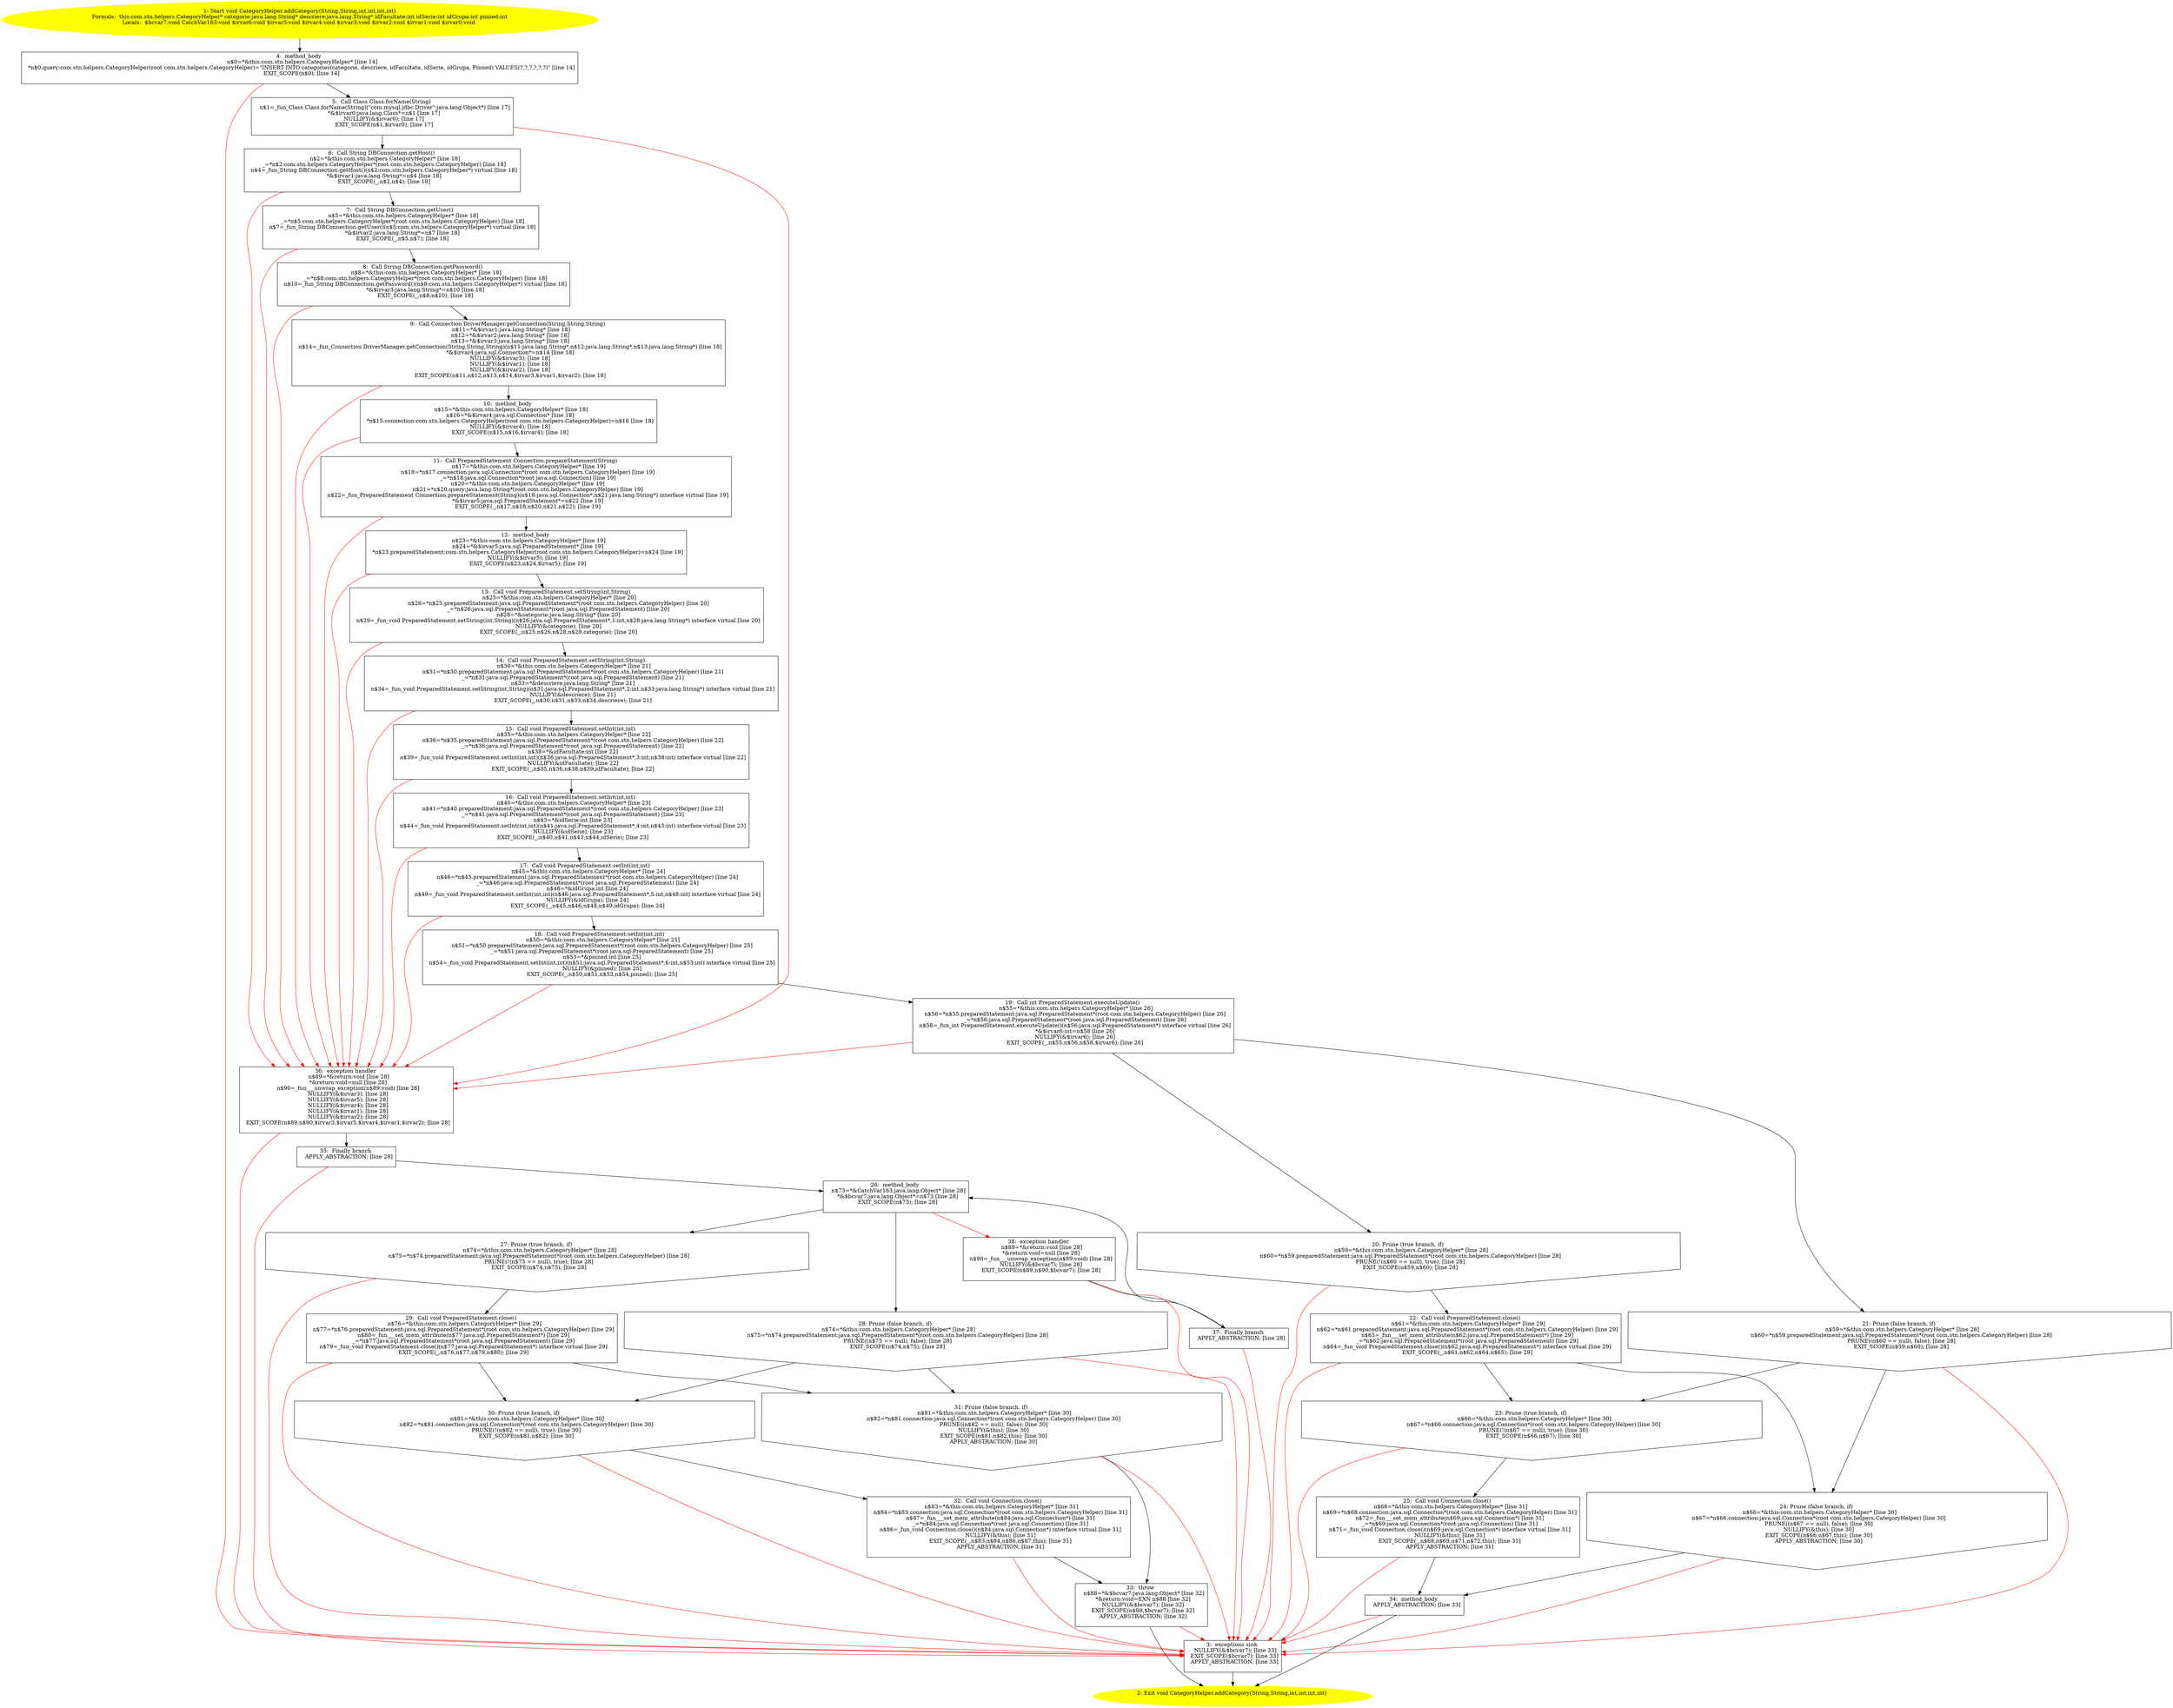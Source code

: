 /* @generated */
digraph cfg {
"com.stn.helpers.CategoryHelper.addCategory(java.lang.String,java.lang.String,int,int,int,int):void.27a3ed98c6b67af3da3b72b3da9e9897_1" [label="1: Start void CategoryHelper.addCategory(String,String,int,int,int,int)\nFormals:  this:com.stn.helpers.CategoryHelper* categorie:java.lang.String* descriere:java.lang.String* idFacultate:int idSerie:int idGrupa:int pinned:int\nLocals:  $bcvar7:void CatchVar163:void $irvar6:void $irvar5:void $irvar4:void $irvar3:void $irvar2:void $irvar1:void $irvar0:void \n  " color=yellow style=filled]
	

	 "com.stn.helpers.CategoryHelper.addCategory(java.lang.String,java.lang.String,int,int,int,int):void.27a3ed98c6b67af3da3b72b3da9e9897_1" -> "com.stn.helpers.CategoryHelper.addCategory(java.lang.String,java.lang.String,int,int,int,int):void.27a3ed98c6b67af3da3b72b3da9e9897_4" ;
"com.stn.helpers.CategoryHelper.addCategory(java.lang.String,java.lang.String,int,int,int,int):void.27a3ed98c6b67af3da3b72b3da9e9897_2" [label="2: Exit void CategoryHelper.addCategory(String,String,int,int,int,int) \n  " color=yellow style=filled]
	

"com.stn.helpers.CategoryHelper.addCategory(java.lang.String,java.lang.String,int,int,int,int):void.27a3ed98c6b67af3da3b72b3da9e9897_3" [label="3:  exceptions sink \n   NULLIFY(&$bcvar7); [line 33]\n  EXIT_SCOPE($bcvar7); [line 33]\n  APPLY_ABSTRACTION; [line 33]\n " shape="box"]
	

	 "com.stn.helpers.CategoryHelper.addCategory(java.lang.String,java.lang.String,int,int,int,int):void.27a3ed98c6b67af3da3b72b3da9e9897_3" -> "com.stn.helpers.CategoryHelper.addCategory(java.lang.String,java.lang.String,int,int,int,int):void.27a3ed98c6b67af3da3b72b3da9e9897_2" ;
"com.stn.helpers.CategoryHelper.addCategory(java.lang.String,java.lang.String,int,int,int,int):void.27a3ed98c6b67af3da3b72b3da9e9897_4" [label="4:  method_body \n   n$0=*&this:com.stn.helpers.CategoryHelper* [line 14]\n  *n$0.query:com.stn.helpers.CategoryHelper(root com.stn.helpers.CategoryHelper)=\"INSERT INTO categories(categorie, descriere, idFacultate, idSerie, idGrupa, Pinned) VALUES(?,?,?,?,?,?)\" [line 14]\n  EXIT_SCOPE(n$0); [line 14]\n " shape="box"]
	

	 "com.stn.helpers.CategoryHelper.addCategory(java.lang.String,java.lang.String,int,int,int,int):void.27a3ed98c6b67af3da3b72b3da9e9897_4" -> "com.stn.helpers.CategoryHelper.addCategory(java.lang.String,java.lang.String,int,int,int,int):void.27a3ed98c6b67af3da3b72b3da9e9897_5" ;
	 "com.stn.helpers.CategoryHelper.addCategory(java.lang.String,java.lang.String,int,int,int,int):void.27a3ed98c6b67af3da3b72b3da9e9897_4" -> "com.stn.helpers.CategoryHelper.addCategory(java.lang.String,java.lang.String,int,int,int,int):void.27a3ed98c6b67af3da3b72b3da9e9897_3" [color="red" ];
"com.stn.helpers.CategoryHelper.addCategory(java.lang.String,java.lang.String,int,int,int,int):void.27a3ed98c6b67af3da3b72b3da9e9897_5" [label="5:  Call Class Class.forName(String) \n   n$1=_fun_Class Class.forName(String)(\"com.mysql.jdbc.Driver\":java.lang.Object*) [line 17]\n  *&$irvar0:java.lang.Class*=n$1 [line 17]\n  NULLIFY(&$irvar0); [line 17]\n  EXIT_SCOPE(n$1,$irvar0); [line 17]\n " shape="box"]
	

	 "com.stn.helpers.CategoryHelper.addCategory(java.lang.String,java.lang.String,int,int,int,int):void.27a3ed98c6b67af3da3b72b3da9e9897_5" -> "com.stn.helpers.CategoryHelper.addCategory(java.lang.String,java.lang.String,int,int,int,int):void.27a3ed98c6b67af3da3b72b3da9e9897_6" ;
	 "com.stn.helpers.CategoryHelper.addCategory(java.lang.String,java.lang.String,int,int,int,int):void.27a3ed98c6b67af3da3b72b3da9e9897_5" -> "com.stn.helpers.CategoryHelper.addCategory(java.lang.String,java.lang.String,int,int,int,int):void.27a3ed98c6b67af3da3b72b3da9e9897_36" [color="red" ];
"com.stn.helpers.CategoryHelper.addCategory(java.lang.String,java.lang.String,int,int,int,int):void.27a3ed98c6b67af3da3b72b3da9e9897_6" [label="6:  Call String DBConnection.getHost() \n   n$2=*&this:com.stn.helpers.CategoryHelper* [line 18]\n  _=*n$2:com.stn.helpers.CategoryHelper*(root com.stn.helpers.CategoryHelper) [line 18]\n  n$4=_fun_String DBConnection.getHost()(n$2:com.stn.helpers.CategoryHelper*) virtual [line 18]\n  *&$irvar1:java.lang.String*=n$4 [line 18]\n  EXIT_SCOPE(_,n$2,n$4); [line 18]\n " shape="box"]
	

	 "com.stn.helpers.CategoryHelper.addCategory(java.lang.String,java.lang.String,int,int,int,int):void.27a3ed98c6b67af3da3b72b3da9e9897_6" -> "com.stn.helpers.CategoryHelper.addCategory(java.lang.String,java.lang.String,int,int,int,int):void.27a3ed98c6b67af3da3b72b3da9e9897_7" ;
	 "com.stn.helpers.CategoryHelper.addCategory(java.lang.String,java.lang.String,int,int,int,int):void.27a3ed98c6b67af3da3b72b3da9e9897_6" -> "com.stn.helpers.CategoryHelper.addCategory(java.lang.String,java.lang.String,int,int,int,int):void.27a3ed98c6b67af3da3b72b3da9e9897_36" [color="red" ];
"com.stn.helpers.CategoryHelper.addCategory(java.lang.String,java.lang.String,int,int,int,int):void.27a3ed98c6b67af3da3b72b3da9e9897_7" [label="7:  Call String DBConnection.getUser() \n   n$5=*&this:com.stn.helpers.CategoryHelper* [line 18]\n  _=*n$5:com.stn.helpers.CategoryHelper*(root com.stn.helpers.CategoryHelper) [line 18]\n  n$7=_fun_String DBConnection.getUser()(n$5:com.stn.helpers.CategoryHelper*) virtual [line 18]\n  *&$irvar2:java.lang.String*=n$7 [line 18]\n  EXIT_SCOPE(_,n$5,n$7); [line 18]\n " shape="box"]
	

	 "com.stn.helpers.CategoryHelper.addCategory(java.lang.String,java.lang.String,int,int,int,int):void.27a3ed98c6b67af3da3b72b3da9e9897_7" -> "com.stn.helpers.CategoryHelper.addCategory(java.lang.String,java.lang.String,int,int,int,int):void.27a3ed98c6b67af3da3b72b3da9e9897_8" ;
	 "com.stn.helpers.CategoryHelper.addCategory(java.lang.String,java.lang.String,int,int,int,int):void.27a3ed98c6b67af3da3b72b3da9e9897_7" -> "com.stn.helpers.CategoryHelper.addCategory(java.lang.String,java.lang.String,int,int,int,int):void.27a3ed98c6b67af3da3b72b3da9e9897_36" [color="red" ];
"com.stn.helpers.CategoryHelper.addCategory(java.lang.String,java.lang.String,int,int,int,int):void.27a3ed98c6b67af3da3b72b3da9e9897_8" [label="8:  Call String DBConnection.getPassword() \n   n$8=*&this:com.stn.helpers.CategoryHelper* [line 18]\n  _=*n$8:com.stn.helpers.CategoryHelper*(root com.stn.helpers.CategoryHelper) [line 18]\n  n$10=_fun_String DBConnection.getPassword()(n$8:com.stn.helpers.CategoryHelper*) virtual [line 18]\n  *&$irvar3:java.lang.String*=n$10 [line 18]\n  EXIT_SCOPE(_,n$8,n$10); [line 18]\n " shape="box"]
	

	 "com.stn.helpers.CategoryHelper.addCategory(java.lang.String,java.lang.String,int,int,int,int):void.27a3ed98c6b67af3da3b72b3da9e9897_8" -> "com.stn.helpers.CategoryHelper.addCategory(java.lang.String,java.lang.String,int,int,int,int):void.27a3ed98c6b67af3da3b72b3da9e9897_9" ;
	 "com.stn.helpers.CategoryHelper.addCategory(java.lang.String,java.lang.String,int,int,int,int):void.27a3ed98c6b67af3da3b72b3da9e9897_8" -> "com.stn.helpers.CategoryHelper.addCategory(java.lang.String,java.lang.String,int,int,int,int):void.27a3ed98c6b67af3da3b72b3da9e9897_36" [color="red" ];
"com.stn.helpers.CategoryHelper.addCategory(java.lang.String,java.lang.String,int,int,int,int):void.27a3ed98c6b67af3da3b72b3da9e9897_9" [label="9:  Call Connection DriverManager.getConnection(String,String,String) \n   n$11=*&$irvar1:java.lang.String* [line 18]\n  n$12=*&$irvar2:java.lang.String* [line 18]\n  n$13=*&$irvar3:java.lang.String* [line 18]\n  n$14=_fun_Connection DriverManager.getConnection(String,String,String)(n$11:java.lang.String*,n$12:java.lang.String*,n$13:java.lang.String*) [line 18]\n  *&$irvar4:java.sql.Connection*=n$14 [line 18]\n  NULLIFY(&$irvar3); [line 18]\n  NULLIFY(&$irvar1); [line 18]\n  NULLIFY(&$irvar2); [line 18]\n  EXIT_SCOPE(n$11,n$12,n$13,n$14,$irvar3,$irvar1,$irvar2); [line 18]\n " shape="box"]
	

	 "com.stn.helpers.CategoryHelper.addCategory(java.lang.String,java.lang.String,int,int,int,int):void.27a3ed98c6b67af3da3b72b3da9e9897_9" -> "com.stn.helpers.CategoryHelper.addCategory(java.lang.String,java.lang.String,int,int,int,int):void.27a3ed98c6b67af3da3b72b3da9e9897_10" ;
	 "com.stn.helpers.CategoryHelper.addCategory(java.lang.String,java.lang.String,int,int,int,int):void.27a3ed98c6b67af3da3b72b3da9e9897_9" -> "com.stn.helpers.CategoryHelper.addCategory(java.lang.String,java.lang.String,int,int,int,int):void.27a3ed98c6b67af3da3b72b3da9e9897_36" [color="red" ];
"com.stn.helpers.CategoryHelper.addCategory(java.lang.String,java.lang.String,int,int,int,int):void.27a3ed98c6b67af3da3b72b3da9e9897_10" [label="10:  method_body \n   n$15=*&this:com.stn.helpers.CategoryHelper* [line 18]\n  n$16=*&$irvar4:java.sql.Connection* [line 18]\n  *n$15.connection:com.stn.helpers.CategoryHelper(root com.stn.helpers.CategoryHelper)=n$16 [line 18]\n  NULLIFY(&$irvar4); [line 18]\n  EXIT_SCOPE(n$15,n$16,$irvar4); [line 18]\n " shape="box"]
	

	 "com.stn.helpers.CategoryHelper.addCategory(java.lang.String,java.lang.String,int,int,int,int):void.27a3ed98c6b67af3da3b72b3da9e9897_10" -> "com.stn.helpers.CategoryHelper.addCategory(java.lang.String,java.lang.String,int,int,int,int):void.27a3ed98c6b67af3da3b72b3da9e9897_11" ;
	 "com.stn.helpers.CategoryHelper.addCategory(java.lang.String,java.lang.String,int,int,int,int):void.27a3ed98c6b67af3da3b72b3da9e9897_10" -> "com.stn.helpers.CategoryHelper.addCategory(java.lang.String,java.lang.String,int,int,int,int):void.27a3ed98c6b67af3da3b72b3da9e9897_36" [color="red" ];
"com.stn.helpers.CategoryHelper.addCategory(java.lang.String,java.lang.String,int,int,int,int):void.27a3ed98c6b67af3da3b72b3da9e9897_11" [label="11:  Call PreparedStatement Connection.prepareStatement(String) \n   n$17=*&this:com.stn.helpers.CategoryHelper* [line 19]\n  n$18=*n$17.connection:java.sql.Connection*(root com.stn.helpers.CategoryHelper) [line 19]\n  _=*n$18:java.sql.Connection*(root java.sql.Connection) [line 19]\n  n$20=*&this:com.stn.helpers.CategoryHelper* [line 19]\n  n$21=*n$20.query:java.lang.String*(root com.stn.helpers.CategoryHelper) [line 19]\n  n$22=_fun_PreparedStatement Connection.prepareStatement(String)(n$18:java.sql.Connection*,n$21:java.lang.String*) interface virtual [line 19]\n  *&$irvar5:java.sql.PreparedStatement*=n$22 [line 19]\n  EXIT_SCOPE(_,n$17,n$18,n$20,n$21,n$22); [line 19]\n " shape="box"]
	

	 "com.stn.helpers.CategoryHelper.addCategory(java.lang.String,java.lang.String,int,int,int,int):void.27a3ed98c6b67af3da3b72b3da9e9897_11" -> "com.stn.helpers.CategoryHelper.addCategory(java.lang.String,java.lang.String,int,int,int,int):void.27a3ed98c6b67af3da3b72b3da9e9897_12" ;
	 "com.stn.helpers.CategoryHelper.addCategory(java.lang.String,java.lang.String,int,int,int,int):void.27a3ed98c6b67af3da3b72b3da9e9897_11" -> "com.stn.helpers.CategoryHelper.addCategory(java.lang.String,java.lang.String,int,int,int,int):void.27a3ed98c6b67af3da3b72b3da9e9897_36" [color="red" ];
"com.stn.helpers.CategoryHelper.addCategory(java.lang.String,java.lang.String,int,int,int,int):void.27a3ed98c6b67af3da3b72b3da9e9897_12" [label="12:  method_body \n   n$23=*&this:com.stn.helpers.CategoryHelper* [line 19]\n  n$24=*&$irvar5:java.sql.PreparedStatement* [line 19]\n  *n$23.preparedStatement:com.stn.helpers.CategoryHelper(root com.stn.helpers.CategoryHelper)=n$24 [line 19]\n  NULLIFY(&$irvar5); [line 19]\n  EXIT_SCOPE(n$23,n$24,$irvar5); [line 19]\n " shape="box"]
	

	 "com.stn.helpers.CategoryHelper.addCategory(java.lang.String,java.lang.String,int,int,int,int):void.27a3ed98c6b67af3da3b72b3da9e9897_12" -> "com.stn.helpers.CategoryHelper.addCategory(java.lang.String,java.lang.String,int,int,int,int):void.27a3ed98c6b67af3da3b72b3da9e9897_13" ;
	 "com.stn.helpers.CategoryHelper.addCategory(java.lang.String,java.lang.String,int,int,int,int):void.27a3ed98c6b67af3da3b72b3da9e9897_12" -> "com.stn.helpers.CategoryHelper.addCategory(java.lang.String,java.lang.String,int,int,int,int):void.27a3ed98c6b67af3da3b72b3da9e9897_36" [color="red" ];
"com.stn.helpers.CategoryHelper.addCategory(java.lang.String,java.lang.String,int,int,int,int):void.27a3ed98c6b67af3da3b72b3da9e9897_13" [label="13:  Call void PreparedStatement.setString(int,String) \n   n$25=*&this:com.stn.helpers.CategoryHelper* [line 20]\n  n$26=*n$25.preparedStatement:java.sql.PreparedStatement*(root com.stn.helpers.CategoryHelper) [line 20]\n  _=*n$26:java.sql.PreparedStatement*(root java.sql.PreparedStatement) [line 20]\n  n$28=*&categorie:java.lang.String* [line 20]\n  n$29=_fun_void PreparedStatement.setString(int,String)(n$26:java.sql.PreparedStatement*,1:int,n$28:java.lang.String*) interface virtual [line 20]\n  NULLIFY(&categorie); [line 20]\n  EXIT_SCOPE(_,n$25,n$26,n$28,n$29,categorie); [line 20]\n " shape="box"]
	

	 "com.stn.helpers.CategoryHelper.addCategory(java.lang.String,java.lang.String,int,int,int,int):void.27a3ed98c6b67af3da3b72b3da9e9897_13" -> "com.stn.helpers.CategoryHelper.addCategory(java.lang.String,java.lang.String,int,int,int,int):void.27a3ed98c6b67af3da3b72b3da9e9897_14" ;
	 "com.stn.helpers.CategoryHelper.addCategory(java.lang.String,java.lang.String,int,int,int,int):void.27a3ed98c6b67af3da3b72b3da9e9897_13" -> "com.stn.helpers.CategoryHelper.addCategory(java.lang.String,java.lang.String,int,int,int,int):void.27a3ed98c6b67af3da3b72b3da9e9897_36" [color="red" ];
"com.stn.helpers.CategoryHelper.addCategory(java.lang.String,java.lang.String,int,int,int,int):void.27a3ed98c6b67af3da3b72b3da9e9897_14" [label="14:  Call void PreparedStatement.setString(int,String) \n   n$30=*&this:com.stn.helpers.CategoryHelper* [line 21]\n  n$31=*n$30.preparedStatement:java.sql.PreparedStatement*(root com.stn.helpers.CategoryHelper) [line 21]\n  _=*n$31:java.sql.PreparedStatement*(root java.sql.PreparedStatement) [line 21]\n  n$33=*&descriere:java.lang.String* [line 21]\n  n$34=_fun_void PreparedStatement.setString(int,String)(n$31:java.sql.PreparedStatement*,2:int,n$33:java.lang.String*) interface virtual [line 21]\n  NULLIFY(&descriere); [line 21]\n  EXIT_SCOPE(_,n$30,n$31,n$33,n$34,descriere); [line 21]\n " shape="box"]
	

	 "com.stn.helpers.CategoryHelper.addCategory(java.lang.String,java.lang.String,int,int,int,int):void.27a3ed98c6b67af3da3b72b3da9e9897_14" -> "com.stn.helpers.CategoryHelper.addCategory(java.lang.String,java.lang.String,int,int,int,int):void.27a3ed98c6b67af3da3b72b3da9e9897_15" ;
	 "com.stn.helpers.CategoryHelper.addCategory(java.lang.String,java.lang.String,int,int,int,int):void.27a3ed98c6b67af3da3b72b3da9e9897_14" -> "com.stn.helpers.CategoryHelper.addCategory(java.lang.String,java.lang.String,int,int,int,int):void.27a3ed98c6b67af3da3b72b3da9e9897_36" [color="red" ];
"com.stn.helpers.CategoryHelper.addCategory(java.lang.String,java.lang.String,int,int,int,int):void.27a3ed98c6b67af3da3b72b3da9e9897_15" [label="15:  Call void PreparedStatement.setInt(int,int) \n   n$35=*&this:com.stn.helpers.CategoryHelper* [line 22]\n  n$36=*n$35.preparedStatement:java.sql.PreparedStatement*(root com.stn.helpers.CategoryHelper) [line 22]\n  _=*n$36:java.sql.PreparedStatement*(root java.sql.PreparedStatement) [line 22]\n  n$38=*&idFacultate:int [line 22]\n  n$39=_fun_void PreparedStatement.setInt(int,int)(n$36:java.sql.PreparedStatement*,3:int,n$38:int) interface virtual [line 22]\n  NULLIFY(&idFacultate); [line 22]\n  EXIT_SCOPE(_,n$35,n$36,n$38,n$39,idFacultate); [line 22]\n " shape="box"]
	

	 "com.stn.helpers.CategoryHelper.addCategory(java.lang.String,java.lang.String,int,int,int,int):void.27a3ed98c6b67af3da3b72b3da9e9897_15" -> "com.stn.helpers.CategoryHelper.addCategory(java.lang.String,java.lang.String,int,int,int,int):void.27a3ed98c6b67af3da3b72b3da9e9897_16" ;
	 "com.stn.helpers.CategoryHelper.addCategory(java.lang.String,java.lang.String,int,int,int,int):void.27a3ed98c6b67af3da3b72b3da9e9897_15" -> "com.stn.helpers.CategoryHelper.addCategory(java.lang.String,java.lang.String,int,int,int,int):void.27a3ed98c6b67af3da3b72b3da9e9897_36" [color="red" ];
"com.stn.helpers.CategoryHelper.addCategory(java.lang.String,java.lang.String,int,int,int,int):void.27a3ed98c6b67af3da3b72b3da9e9897_16" [label="16:  Call void PreparedStatement.setInt(int,int) \n   n$40=*&this:com.stn.helpers.CategoryHelper* [line 23]\n  n$41=*n$40.preparedStatement:java.sql.PreparedStatement*(root com.stn.helpers.CategoryHelper) [line 23]\n  _=*n$41:java.sql.PreparedStatement*(root java.sql.PreparedStatement) [line 23]\n  n$43=*&idSerie:int [line 23]\n  n$44=_fun_void PreparedStatement.setInt(int,int)(n$41:java.sql.PreparedStatement*,4:int,n$43:int) interface virtual [line 23]\n  NULLIFY(&idSerie); [line 23]\n  EXIT_SCOPE(_,n$40,n$41,n$43,n$44,idSerie); [line 23]\n " shape="box"]
	

	 "com.stn.helpers.CategoryHelper.addCategory(java.lang.String,java.lang.String,int,int,int,int):void.27a3ed98c6b67af3da3b72b3da9e9897_16" -> "com.stn.helpers.CategoryHelper.addCategory(java.lang.String,java.lang.String,int,int,int,int):void.27a3ed98c6b67af3da3b72b3da9e9897_17" ;
	 "com.stn.helpers.CategoryHelper.addCategory(java.lang.String,java.lang.String,int,int,int,int):void.27a3ed98c6b67af3da3b72b3da9e9897_16" -> "com.stn.helpers.CategoryHelper.addCategory(java.lang.String,java.lang.String,int,int,int,int):void.27a3ed98c6b67af3da3b72b3da9e9897_36" [color="red" ];
"com.stn.helpers.CategoryHelper.addCategory(java.lang.String,java.lang.String,int,int,int,int):void.27a3ed98c6b67af3da3b72b3da9e9897_17" [label="17:  Call void PreparedStatement.setInt(int,int) \n   n$45=*&this:com.stn.helpers.CategoryHelper* [line 24]\n  n$46=*n$45.preparedStatement:java.sql.PreparedStatement*(root com.stn.helpers.CategoryHelper) [line 24]\n  _=*n$46:java.sql.PreparedStatement*(root java.sql.PreparedStatement) [line 24]\n  n$48=*&idGrupa:int [line 24]\n  n$49=_fun_void PreparedStatement.setInt(int,int)(n$46:java.sql.PreparedStatement*,5:int,n$48:int) interface virtual [line 24]\n  NULLIFY(&idGrupa); [line 24]\n  EXIT_SCOPE(_,n$45,n$46,n$48,n$49,idGrupa); [line 24]\n " shape="box"]
	

	 "com.stn.helpers.CategoryHelper.addCategory(java.lang.String,java.lang.String,int,int,int,int):void.27a3ed98c6b67af3da3b72b3da9e9897_17" -> "com.stn.helpers.CategoryHelper.addCategory(java.lang.String,java.lang.String,int,int,int,int):void.27a3ed98c6b67af3da3b72b3da9e9897_18" ;
	 "com.stn.helpers.CategoryHelper.addCategory(java.lang.String,java.lang.String,int,int,int,int):void.27a3ed98c6b67af3da3b72b3da9e9897_17" -> "com.stn.helpers.CategoryHelper.addCategory(java.lang.String,java.lang.String,int,int,int,int):void.27a3ed98c6b67af3da3b72b3da9e9897_36" [color="red" ];
"com.stn.helpers.CategoryHelper.addCategory(java.lang.String,java.lang.String,int,int,int,int):void.27a3ed98c6b67af3da3b72b3da9e9897_18" [label="18:  Call void PreparedStatement.setInt(int,int) \n   n$50=*&this:com.stn.helpers.CategoryHelper* [line 25]\n  n$51=*n$50.preparedStatement:java.sql.PreparedStatement*(root com.stn.helpers.CategoryHelper) [line 25]\n  _=*n$51:java.sql.PreparedStatement*(root java.sql.PreparedStatement) [line 25]\n  n$53=*&pinned:int [line 25]\n  n$54=_fun_void PreparedStatement.setInt(int,int)(n$51:java.sql.PreparedStatement*,6:int,n$53:int) interface virtual [line 25]\n  NULLIFY(&pinned); [line 25]\n  EXIT_SCOPE(_,n$50,n$51,n$53,n$54,pinned); [line 25]\n " shape="box"]
	

	 "com.stn.helpers.CategoryHelper.addCategory(java.lang.String,java.lang.String,int,int,int,int):void.27a3ed98c6b67af3da3b72b3da9e9897_18" -> "com.stn.helpers.CategoryHelper.addCategory(java.lang.String,java.lang.String,int,int,int,int):void.27a3ed98c6b67af3da3b72b3da9e9897_19" ;
	 "com.stn.helpers.CategoryHelper.addCategory(java.lang.String,java.lang.String,int,int,int,int):void.27a3ed98c6b67af3da3b72b3da9e9897_18" -> "com.stn.helpers.CategoryHelper.addCategory(java.lang.String,java.lang.String,int,int,int,int):void.27a3ed98c6b67af3da3b72b3da9e9897_36" [color="red" ];
"com.stn.helpers.CategoryHelper.addCategory(java.lang.String,java.lang.String,int,int,int,int):void.27a3ed98c6b67af3da3b72b3da9e9897_19" [label="19:  Call int PreparedStatement.executeUpdate() \n   n$55=*&this:com.stn.helpers.CategoryHelper* [line 26]\n  n$56=*n$55.preparedStatement:java.sql.PreparedStatement*(root com.stn.helpers.CategoryHelper) [line 26]\n  _=*n$56:java.sql.PreparedStatement*(root java.sql.PreparedStatement) [line 26]\n  n$58=_fun_int PreparedStatement.executeUpdate()(n$56:java.sql.PreparedStatement*) interface virtual [line 26]\n  *&$irvar6:int=n$58 [line 26]\n  NULLIFY(&$irvar6); [line 26]\n  EXIT_SCOPE(_,n$55,n$56,n$58,$irvar6); [line 26]\n " shape="box"]
	

	 "com.stn.helpers.CategoryHelper.addCategory(java.lang.String,java.lang.String,int,int,int,int):void.27a3ed98c6b67af3da3b72b3da9e9897_19" -> "com.stn.helpers.CategoryHelper.addCategory(java.lang.String,java.lang.String,int,int,int,int):void.27a3ed98c6b67af3da3b72b3da9e9897_20" ;
	 "com.stn.helpers.CategoryHelper.addCategory(java.lang.String,java.lang.String,int,int,int,int):void.27a3ed98c6b67af3da3b72b3da9e9897_19" -> "com.stn.helpers.CategoryHelper.addCategory(java.lang.String,java.lang.String,int,int,int,int):void.27a3ed98c6b67af3da3b72b3da9e9897_21" ;
	 "com.stn.helpers.CategoryHelper.addCategory(java.lang.String,java.lang.String,int,int,int,int):void.27a3ed98c6b67af3da3b72b3da9e9897_19" -> "com.stn.helpers.CategoryHelper.addCategory(java.lang.String,java.lang.String,int,int,int,int):void.27a3ed98c6b67af3da3b72b3da9e9897_36" [color="red" ];
"com.stn.helpers.CategoryHelper.addCategory(java.lang.String,java.lang.String,int,int,int,int):void.27a3ed98c6b67af3da3b72b3da9e9897_20" [label="20: Prune (true branch, if) \n   n$59=*&this:com.stn.helpers.CategoryHelper* [line 28]\n  n$60=*n$59.preparedStatement:java.sql.PreparedStatement*(root com.stn.helpers.CategoryHelper) [line 28]\n  PRUNE(!(n$60 == null), true); [line 28]\n  EXIT_SCOPE(n$59,n$60); [line 28]\n " shape="invhouse"]
	

	 "com.stn.helpers.CategoryHelper.addCategory(java.lang.String,java.lang.String,int,int,int,int):void.27a3ed98c6b67af3da3b72b3da9e9897_20" -> "com.stn.helpers.CategoryHelper.addCategory(java.lang.String,java.lang.String,int,int,int,int):void.27a3ed98c6b67af3da3b72b3da9e9897_22" ;
	 "com.stn.helpers.CategoryHelper.addCategory(java.lang.String,java.lang.String,int,int,int,int):void.27a3ed98c6b67af3da3b72b3da9e9897_20" -> "com.stn.helpers.CategoryHelper.addCategory(java.lang.String,java.lang.String,int,int,int,int):void.27a3ed98c6b67af3da3b72b3da9e9897_3" [color="red" ];
"com.stn.helpers.CategoryHelper.addCategory(java.lang.String,java.lang.String,int,int,int,int):void.27a3ed98c6b67af3da3b72b3da9e9897_21" [label="21: Prune (false branch, if) \n   n$59=*&this:com.stn.helpers.CategoryHelper* [line 28]\n  n$60=*n$59.preparedStatement:java.sql.PreparedStatement*(root com.stn.helpers.CategoryHelper) [line 28]\n  PRUNE((n$60 == null), false); [line 28]\n  EXIT_SCOPE(n$59,n$60); [line 28]\n " shape="invhouse"]
	

	 "com.stn.helpers.CategoryHelper.addCategory(java.lang.String,java.lang.String,int,int,int,int):void.27a3ed98c6b67af3da3b72b3da9e9897_21" -> "com.stn.helpers.CategoryHelper.addCategory(java.lang.String,java.lang.String,int,int,int,int):void.27a3ed98c6b67af3da3b72b3da9e9897_23" ;
	 "com.stn.helpers.CategoryHelper.addCategory(java.lang.String,java.lang.String,int,int,int,int):void.27a3ed98c6b67af3da3b72b3da9e9897_21" -> "com.stn.helpers.CategoryHelper.addCategory(java.lang.String,java.lang.String,int,int,int,int):void.27a3ed98c6b67af3da3b72b3da9e9897_24" ;
	 "com.stn.helpers.CategoryHelper.addCategory(java.lang.String,java.lang.String,int,int,int,int):void.27a3ed98c6b67af3da3b72b3da9e9897_21" -> "com.stn.helpers.CategoryHelper.addCategory(java.lang.String,java.lang.String,int,int,int,int):void.27a3ed98c6b67af3da3b72b3da9e9897_3" [color="red" ];
"com.stn.helpers.CategoryHelper.addCategory(java.lang.String,java.lang.String,int,int,int,int):void.27a3ed98c6b67af3da3b72b3da9e9897_22" [label="22:  Call void PreparedStatement.close() \n   n$61=*&this:com.stn.helpers.CategoryHelper* [line 29]\n  n$62=*n$61.preparedStatement:java.sql.PreparedStatement*(root com.stn.helpers.CategoryHelper) [line 29]\n  n$65=_fun___set_mem_attribute(n$62:java.sql.PreparedStatement*) [line 29]\n  _=*n$62:java.sql.PreparedStatement*(root java.sql.PreparedStatement) [line 29]\n  n$64=_fun_void PreparedStatement.close()(n$62:java.sql.PreparedStatement*) interface virtual [line 29]\n  EXIT_SCOPE(_,n$61,n$62,n$64,n$65); [line 29]\n " shape="box"]
	

	 "com.stn.helpers.CategoryHelper.addCategory(java.lang.String,java.lang.String,int,int,int,int):void.27a3ed98c6b67af3da3b72b3da9e9897_22" -> "com.stn.helpers.CategoryHelper.addCategory(java.lang.String,java.lang.String,int,int,int,int):void.27a3ed98c6b67af3da3b72b3da9e9897_23" ;
	 "com.stn.helpers.CategoryHelper.addCategory(java.lang.String,java.lang.String,int,int,int,int):void.27a3ed98c6b67af3da3b72b3da9e9897_22" -> "com.stn.helpers.CategoryHelper.addCategory(java.lang.String,java.lang.String,int,int,int,int):void.27a3ed98c6b67af3da3b72b3da9e9897_24" ;
	 "com.stn.helpers.CategoryHelper.addCategory(java.lang.String,java.lang.String,int,int,int,int):void.27a3ed98c6b67af3da3b72b3da9e9897_22" -> "com.stn.helpers.CategoryHelper.addCategory(java.lang.String,java.lang.String,int,int,int,int):void.27a3ed98c6b67af3da3b72b3da9e9897_3" [color="red" ];
"com.stn.helpers.CategoryHelper.addCategory(java.lang.String,java.lang.String,int,int,int,int):void.27a3ed98c6b67af3da3b72b3da9e9897_23" [label="23: Prune (true branch, if) \n   n$66=*&this:com.stn.helpers.CategoryHelper* [line 30]\n  n$67=*n$66.connection:java.sql.Connection*(root com.stn.helpers.CategoryHelper) [line 30]\n  PRUNE(!(n$67 == null), true); [line 30]\n  EXIT_SCOPE(n$66,n$67); [line 30]\n " shape="invhouse"]
	

	 "com.stn.helpers.CategoryHelper.addCategory(java.lang.String,java.lang.String,int,int,int,int):void.27a3ed98c6b67af3da3b72b3da9e9897_23" -> "com.stn.helpers.CategoryHelper.addCategory(java.lang.String,java.lang.String,int,int,int,int):void.27a3ed98c6b67af3da3b72b3da9e9897_25" ;
	 "com.stn.helpers.CategoryHelper.addCategory(java.lang.String,java.lang.String,int,int,int,int):void.27a3ed98c6b67af3da3b72b3da9e9897_23" -> "com.stn.helpers.CategoryHelper.addCategory(java.lang.String,java.lang.String,int,int,int,int):void.27a3ed98c6b67af3da3b72b3da9e9897_3" [color="red" ];
"com.stn.helpers.CategoryHelper.addCategory(java.lang.String,java.lang.String,int,int,int,int):void.27a3ed98c6b67af3da3b72b3da9e9897_24" [label="24: Prune (false branch, if) \n   n$66=*&this:com.stn.helpers.CategoryHelper* [line 30]\n  n$67=*n$66.connection:java.sql.Connection*(root com.stn.helpers.CategoryHelper) [line 30]\n  PRUNE((n$67 == null), false); [line 30]\n  NULLIFY(&this); [line 30]\n  EXIT_SCOPE(n$66,n$67,this); [line 30]\n  APPLY_ABSTRACTION; [line 30]\n " shape="invhouse"]
	

	 "com.stn.helpers.CategoryHelper.addCategory(java.lang.String,java.lang.String,int,int,int,int):void.27a3ed98c6b67af3da3b72b3da9e9897_24" -> "com.stn.helpers.CategoryHelper.addCategory(java.lang.String,java.lang.String,int,int,int,int):void.27a3ed98c6b67af3da3b72b3da9e9897_34" ;
	 "com.stn.helpers.CategoryHelper.addCategory(java.lang.String,java.lang.String,int,int,int,int):void.27a3ed98c6b67af3da3b72b3da9e9897_24" -> "com.stn.helpers.CategoryHelper.addCategory(java.lang.String,java.lang.String,int,int,int,int):void.27a3ed98c6b67af3da3b72b3da9e9897_3" [color="red" ];
"com.stn.helpers.CategoryHelper.addCategory(java.lang.String,java.lang.String,int,int,int,int):void.27a3ed98c6b67af3da3b72b3da9e9897_25" [label="25:  Call void Connection.close() \n   n$68=*&this:com.stn.helpers.CategoryHelper* [line 31]\n  n$69=*n$68.connection:java.sql.Connection*(root com.stn.helpers.CategoryHelper) [line 31]\n  n$72=_fun___set_mem_attribute(n$69:java.sql.Connection*) [line 31]\n  _=*n$69:java.sql.Connection*(root java.sql.Connection) [line 31]\n  n$71=_fun_void Connection.close()(n$69:java.sql.Connection*) interface virtual [line 31]\n  NULLIFY(&this); [line 31]\n  EXIT_SCOPE(_,n$68,n$69,n$71,n$72,this); [line 31]\n  APPLY_ABSTRACTION; [line 31]\n " shape="box"]
	

	 "com.stn.helpers.CategoryHelper.addCategory(java.lang.String,java.lang.String,int,int,int,int):void.27a3ed98c6b67af3da3b72b3da9e9897_25" -> "com.stn.helpers.CategoryHelper.addCategory(java.lang.String,java.lang.String,int,int,int,int):void.27a3ed98c6b67af3da3b72b3da9e9897_34" ;
	 "com.stn.helpers.CategoryHelper.addCategory(java.lang.String,java.lang.String,int,int,int,int):void.27a3ed98c6b67af3da3b72b3da9e9897_25" -> "com.stn.helpers.CategoryHelper.addCategory(java.lang.String,java.lang.String,int,int,int,int):void.27a3ed98c6b67af3da3b72b3da9e9897_3" [color="red" ];
"com.stn.helpers.CategoryHelper.addCategory(java.lang.String,java.lang.String,int,int,int,int):void.27a3ed98c6b67af3da3b72b3da9e9897_26" [label="26:  method_body \n   n$73=*&CatchVar163:java.lang.Object* [line 28]\n  *&$bcvar7:java.lang.Object*=n$73 [line 28]\n  EXIT_SCOPE(n$73); [line 28]\n " shape="box"]
	

	 "com.stn.helpers.CategoryHelper.addCategory(java.lang.String,java.lang.String,int,int,int,int):void.27a3ed98c6b67af3da3b72b3da9e9897_26" -> "com.stn.helpers.CategoryHelper.addCategory(java.lang.String,java.lang.String,int,int,int,int):void.27a3ed98c6b67af3da3b72b3da9e9897_27" ;
	 "com.stn.helpers.CategoryHelper.addCategory(java.lang.String,java.lang.String,int,int,int,int):void.27a3ed98c6b67af3da3b72b3da9e9897_26" -> "com.stn.helpers.CategoryHelper.addCategory(java.lang.String,java.lang.String,int,int,int,int):void.27a3ed98c6b67af3da3b72b3da9e9897_28" ;
	 "com.stn.helpers.CategoryHelper.addCategory(java.lang.String,java.lang.String,int,int,int,int):void.27a3ed98c6b67af3da3b72b3da9e9897_26" -> "com.stn.helpers.CategoryHelper.addCategory(java.lang.String,java.lang.String,int,int,int,int):void.27a3ed98c6b67af3da3b72b3da9e9897_38" [color="red" ];
"com.stn.helpers.CategoryHelper.addCategory(java.lang.String,java.lang.String,int,int,int,int):void.27a3ed98c6b67af3da3b72b3da9e9897_27" [label="27: Prune (true branch, if) \n   n$74=*&this:com.stn.helpers.CategoryHelper* [line 28]\n  n$75=*n$74.preparedStatement:java.sql.PreparedStatement*(root com.stn.helpers.CategoryHelper) [line 28]\n  PRUNE(!(n$75 == null), true); [line 28]\n  EXIT_SCOPE(n$74,n$75); [line 28]\n " shape="invhouse"]
	

	 "com.stn.helpers.CategoryHelper.addCategory(java.lang.String,java.lang.String,int,int,int,int):void.27a3ed98c6b67af3da3b72b3da9e9897_27" -> "com.stn.helpers.CategoryHelper.addCategory(java.lang.String,java.lang.String,int,int,int,int):void.27a3ed98c6b67af3da3b72b3da9e9897_29" ;
	 "com.stn.helpers.CategoryHelper.addCategory(java.lang.String,java.lang.String,int,int,int,int):void.27a3ed98c6b67af3da3b72b3da9e9897_27" -> "com.stn.helpers.CategoryHelper.addCategory(java.lang.String,java.lang.String,int,int,int,int):void.27a3ed98c6b67af3da3b72b3da9e9897_3" [color="red" ];
"com.stn.helpers.CategoryHelper.addCategory(java.lang.String,java.lang.String,int,int,int,int):void.27a3ed98c6b67af3da3b72b3da9e9897_28" [label="28: Prune (false branch, if) \n   n$74=*&this:com.stn.helpers.CategoryHelper* [line 28]\n  n$75=*n$74.preparedStatement:java.sql.PreparedStatement*(root com.stn.helpers.CategoryHelper) [line 28]\n  PRUNE((n$75 == null), false); [line 28]\n  EXIT_SCOPE(n$74,n$75); [line 28]\n " shape="invhouse"]
	

	 "com.stn.helpers.CategoryHelper.addCategory(java.lang.String,java.lang.String,int,int,int,int):void.27a3ed98c6b67af3da3b72b3da9e9897_28" -> "com.stn.helpers.CategoryHelper.addCategory(java.lang.String,java.lang.String,int,int,int,int):void.27a3ed98c6b67af3da3b72b3da9e9897_30" ;
	 "com.stn.helpers.CategoryHelper.addCategory(java.lang.String,java.lang.String,int,int,int,int):void.27a3ed98c6b67af3da3b72b3da9e9897_28" -> "com.stn.helpers.CategoryHelper.addCategory(java.lang.String,java.lang.String,int,int,int,int):void.27a3ed98c6b67af3da3b72b3da9e9897_31" ;
	 "com.stn.helpers.CategoryHelper.addCategory(java.lang.String,java.lang.String,int,int,int,int):void.27a3ed98c6b67af3da3b72b3da9e9897_28" -> "com.stn.helpers.CategoryHelper.addCategory(java.lang.String,java.lang.String,int,int,int,int):void.27a3ed98c6b67af3da3b72b3da9e9897_3" [color="red" ];
"com.stn.helpers.CategoryHelper.addCategory(java.lang.String,java.lang.String,int,int,int,int):void.27a3ed98c6b67af3da3b72b3da9e9897_29" [label="29:  Call void PreparedStatement.close() \n   n$76=*&this:com.stn.helpers.CategoryHelper* [line 29]\n  n$77=*n$76.preparedStatement:java.sql.PreparedStatement*(root com.stn.helpers.CategoryHelper) [line 29]\n  n$80=_fun___set_mem_attribute(n$77:java.sql.PreparedStatement*) [line 29]\n  _=*n$77:java.sql.PreparedStatement*(root java.sql.PreparedStatement) [line 29]\n  n$79=_fun_void PreparedStatement.close()(n$77:java.sql.PreparedStatement*) interface virtual [line 29]\n  EXIT_SCOPE(_,n$76,n$77,n$79,n$80); [line 29]\n " shape="box"]
	

	 "com.stn.helpers.CategoryHelper.addCategory(java.lang.String,java.lang.String,int,int,int,int):void.27a3ed98c6b67af3da3b72b3da9e9897_29" -> "com.stn.helpers.CategoryHelper.addCategory(java.lang.String,java.lang.String,int,int,int,int):void.27a3ed98c6b67af3da3b72b3da9e9897_30" ;
	 "com.stn.helpers.CategoryHelper.addCategory(java.lang.String,java.lang.String,int,int,int,int):void.27a3ed98c6b67af3da3b72b3da9e9897_29" -> "com.stn.helpers.CategoryHelper.addCategory(java.lang.String,java.lang.String,int,int,int,int):void.27a3ed98c6b67af3da3b72b3da9e9897_31" ;
	 "com.stn.helpers.CategoryHelper.addCategory(java.lang.String,java.lang.String,int,int,int,int):void.27a3ed98c6b67af3da3b72b3da9e9897_29" -> "com.stn.helpers.CategoryHelper.addCategory(java.lang.String,java.lang.String,int,int,int,int):void.27a3ed98c6b67af3da3b72b3da9e9897_3" [color="red" ];
"com.stn.helpers.CategoryHelper.addCategory(java.lang.String,java.lang.String,int,int,int,int):void.27a3ed98c6b67af3da3b72b3da9e9897_30" [label="30: Prune (true branch, if) \n   n$81=*&this:com.stn.helpers.CategoryHelper* [line 30]\n  n$82=*n$81.connection:java.sql.Connection*(root com.stn.helpers.CategoryHelper) [line 30]\n  PRUNE(!(n$82 == null), true); [line 30]\n  EXIT_SCOPE(n$81,n$82); [line 30]\n " shape="invhouse"]
	

	 "com.stn.helpers.CategoryHelper.addCategory(java.lang.String,java.lang.String,int,int,int,int):void.27a3ed98c6b67af3da3b72b3da9e9897_30" -> "com.stn.helpers.CategoryHelper.addCategory(java.lang.String,java.lang.String,int,int,int,int):void.27a3ed98c6b67af3da3b72b3da9e9897_32" ;
	 "com.stn.helpers.CategoryHelper.addCategory(java.lang.String,java.lang.String,int,int,int,int):void.27a3ed98c6b67af3da3b72b3da9e9897_30" -> "com.stn.helpers.CategoryHelper.addCategory(java.lang.String,java.lang.String,int,int,int,int):void.27a3ed98c6b67af3da3b72b3da9e9897_3" [color="red" ];
"com.stn.helpers.CategoryHelper.addCategory(java.lang.String,java.lang.String,int,int,int,int):void.27a3ed98c6b67af3da3b72b3da9e9897_31" [label="31: Prune (false branch, if) \n   n$81=*&this:com.stn.helpers.CategoryHelper* [line 30]\n  n$82=*n$81.connection:java.sql.Connection*(root com.stn.helpers.CategoryHelper) [line 30]\n  PRUNE((n$82 == null), false); [line 30]\n  NULLIFY(&this); [line 30]\n  EXIT_SCOPE(n$81,n$82,this); [line 30]\n  APPLY_ABSTRACTION; [line 30]\n " shape="invhouse"]
	

	 "com.stn.helpers.CategoryHelper.addCategory(java.lang.String,java.lang.String,int,int,int,int):void.27a3ed98c6b67af3da3b72b3da9e9897_31" -> "com.stn.helpers.CategoryHelper.addCategory(java.lang.String,java.lang.String,int,int,int,int):void.27a3ed98c6b67af3da3b72b3da9e9897_33" ;
	 "com.stn.helpers.CategoryHelper.addCategory(java.lang.String,java.lang.String,int,int,int,int):void.27a3ed98c6b67af3da3b72b3da9e9897_31" -> "com.stn.helpers.CategoryHelper.addCategory(java.lang.String,java.lang.String,int,int,int,int):void.27a3ed98c6b67af3da3b72b3da9e9897_3" [color="red" ];
"com.stn.helpers.CategoryHelper.addCategory(java.lang.String,java.lang.String,int,int,int,int):void.27a3ed98c6b67af3da3b72b3da9e9897_32" [label="32:  Call void Connection.close() \n   n$83=*&this:com.stn.helpers.CategoryHelper* [line 31]\n  n$84=*n$83.connection:java.sql.Connection*(root com.stn.helpers.CategoryHelper) [line 31]\n  n$87=_fun___set_mem_attribute(n$84:java.sql.Connection*) [line 31]\n  _=*n$84:java.sql.Connection*(root java.sql.Connection) [line 31]\n  n$86=_fun_void Connection.close()(n$84:java.sql.Connection*) interface virtual [line 31]\n  NULLIFY(&this); [line 31]\n  EXIT_SCOPE(_,n$83,n$84,n$86,n$87,this); [line 31]\n  APPLY_ABSTRACTION; [line 31]\n " shape="box"]
	

	 "com.stn.helpers.CategoryHelper.addCategory(java.lang.String,java.lang.String,int,int,int,int):void.27a3ed98c6b67af3da3b72b3da9e9897_32" -> "com.stn.helpers.CategoryHelper.addCategory(java.lang.String,java.lang.String,int,int,int,int):void.27a3ed98c6b67af3da3b72b3da9e9897_33" ;
	 "com.stn.helpers.CategoryHelper.addCategory(java.lang.String,java.lang.String,int,int,int,int):void.27a3ed98c6b67af3da3b72b3da9e9897_32" -> "com.stn.helpers.CategoryHelper.addCategory(java.lang.String,java.lang.String,int,int,int,int):void.27a3ed98c6b67af3da3b72b3da9e9897_3" [color="red" ];
"com.stn.helpers.CategoryHelper.addCategory(java.lang.String,java.lang.String,int,int,int,int):void.27a3ed98c6b67af3da3b72b3da9e9897_33" [label="33:  throw \n   n$88=*&$bcvar7:java.lang.Object* [line 32]\n  *&return:void=EXN n$88 [line 32]\n  NULLIFY(&$bcvar7); [line 32]\n  EXIT_SCOPE(n$88,$bcvar7); [line 32]\n  APPLY_ABSTRACTION; [line 32]\n " shape="box"]
	

	 "com.stn.helpers.CategoryHelper.addCategory(java.lang.String,java.lang.String,int,int,int,int):void.27a3ed98c6b67af3da3b72b3da9e9897_33" -> "com.stn.helpers.CategoryHelper.addCategory(java.lang.String,java.lang.String,int,int,int,int):void.27a3ed98c6b67af3da3b72b3da9e9897_2" ;
	 "com.stn.helpers.CategoryHelper.addCategory(java.lang.String,java.lang.String,int,int,int,int):void.27a3ed98c6b67af3da3b72b3da9e9897_33" -> "com.stn.helpers.CategoryHelper.addCategory(java.lang.String,java.lang.String,int,int,int,int):void.27a3ed98c6b67af3da3b72b3da9e9897_3" [color="red" ];
"com.stn.helpers.CategoryHelper.addCategory(java.lang.String,java.lang.String,int,int,int,int):void.27a3ed98c6b67af3da3b72b3da9e9897_34" [label="34:  method_body \n   APPLY_ABSTRACTION; [line 33]\n " shape="box"]
	

	 "com.stn.helpers.CategoryHelper.addCategory(java.lang.String,java.lang.String,int,int,int,int):void.27a3ed98c6b67af3da3b72b3da9e9897_34" -> "com.stn.helpers.CategoryHelper.addCategory(java.lang.String,java.lang.String,int,int,int,int):void.27a3ed98c6b67af3da3b72b3da9e9897_2" ;
	 "com.stn.helpers.CategoryHelper.addCategory(java.lang.String,java.lang.String,int,int,int,int):void.27a3ed98c6b67af3da3b72b3da9e9897_34" -> "com.stn.helpers.CategoryHelper.addCategory(java.lang.String,java.lang.String,int,int,int,int):void.27a3ed98c6b67af3da3b72b3da9e9897_3" [color="red" ];
"com.stn.helpers.CategoryHelper.addCategory(java.lang.String,java.lang.String,int,int,int,int):void.27a3ed98c6b67af3da3b72b3da9e9897_35" [label="35:  Finally branch \n   APPLY_ABSTRACTION; [line 28]\n " shape="box"]
	

	 "com.stn.helpers.CategoryHelper.addCategory(java.lang.String,java.lang.String,int,int,int,int):void.27a3ed98c6b67af3da3b72b3da9e9897_35" -> "com.stn.helpers.CategoryHelper.addCategory(java.lang.String,java.lang.String,int,int,int,int):void.27a3ed98c6b67af3da3b72b3da9e9897_26" ;
	 "com.stn.helpers.CategoryHelper.addCategory(java.lang.String,java.lang.String,int,int,int,int):void.27a3ed98c6b67af3da3b72b3da9e9897_35" -> "com.stn.helpers.CategoryHelper.addCategory(java.lang.String,java.lang.String,int,int,int,int):void.27a3ed98c6b67af3da3b72b3da9e9897_3" [color="red" ];
"com.stn.helpers.CategoryHelper.addCategory(java.lang.String,java.lang.String,int,int,int,int):void.27a3ed98c6b67af3da3b72b3da9e9897_36" [label="36:  exception handler \n   n$89=*&return:void [line 28]\n  *&return:void=null [line 28]\n  n$90=_fun___unwrap_exception(n$89:void) [line 28]\n  NULLIFY(&$irvar3); [line 28]\n  NULLIFY(&$irvar5); [line 28]\n  NULLIFY(&$irvar4); [line 28]\n  NULLIFY(&$irvar1); [line 28]\n  NULLIFY(&$irvar2); [line 28]\n  EXIT_SCOPE(n$89,n$90,$irvar3,$irvar5,$irvar4,$irvar1,$irvar2); [line 28]\n " shape="box"]
	

	 "com.stn.helpers.CategoryHelper.addCategory(java.lang.String,java.lang.String,int,int,int,int):void.27a3ed98c6b67af3da3b72b3da9e9897_36" -> "com.stn.helpers.CategoryHelper.addCategory(java.lang.String,java.lang.String,int,int,int,int):void.27a3ed98c6b67af3da3b72b3da9e9897_35" ;
	 "com.stn.helpers.CategoryHelper.addCategory(java.lang.String,java.lang.String,int,int,int,int):void.27a3ed98c6b67af3da3b72b3da9e9897_36" -> "com.stn.helpers.CategoryHelper.addCategory(java.lang.String,java.lang.String,int,int,int,int):void.27a3ed98c6b67af3da3b72b3da9e9897_3" [color="red" ];
"com.stn.helpers.CategoryHelper.addCategory(java.lang.String,java.lang.String,int,int,int,int):void.27a3ed98c6b67af3da3b72b3da9e9897_37" [label="37:  Finally branch \n   APPLY_ABSTRACTION; [line 28]\n " shape="box"]
	

	 "com.stn.helpers.CategoryHelper.addCategory(java.lang.String,java.lang.String,int,int,int,int):void.27a3ed98c6b67af3da3b72b3da9e9897_37" -> "com.stn.helpers.CategoryHelper.addCategory(java.lang.String,java.lang.String,int,int,int,int):void.27a3ed98c6b67af3da3b72b3da9e9897_26" ;
	 "com.stn.helpers.CategoryHelper.addCategory(java.lang.String,java.lang.String,int,int,int,int):void.27a3ed98c6b67af3da3b72b3da9e9897_37" -> "com.stn.helpers.CategoryHelper.addCategory(java.lang.String,java.lang.String,int,int,int,int):void.27a3ed98c6b67af3da3b72b3da9e9897_3" [color="red" ];
"com.stn.helpers.CategoryHelper.addCategory(java.lang.String,java.lang.String,int,int,int,int):void.27a3ed98c6b67af3da3b72b3da9e9897_38" [label="38:  exception handler \n   n$89=*&return:void [line 28]\n  *&return:void=null [line 28]\n  n$90=_fun___unwrap_exception(n$89:void) [line 28]\n  NULLIFY(&$bcvar7); [line 28]\n  EXIT_SCOPE(n$89,n$90,$bcvar7); [line 28]\n " shape="box"]
	

	 "com.stn.helpers.CategoryHelper.addCategory(java.lang.String,java.lang.String,int,int,int,int):void.27a3ed98c6b67af3da3b72b3da9e9897_38" -> "com.stn.helpers.CategoryHelper.addCategory(java.lang.String,java.lang.String,int,int,int,int):void.27a3ed98c6b67af3da3b72b3da9e9897_37" ;
	 "com.stn.helpers.CategoryHelper.addCategory(java.lang.String,java.lang.String,int,int,int,int):void.27a3ed98c6b67af3da3b72b3da9e9897_38" -> "com.stn.helpers.CategoryHelper.addCategory(java.lang.String,java.lang.String,int,int,int,int):void.27a3ed98c6b67af3da3b72b3da9e9897_3" [color="red" ];
}
